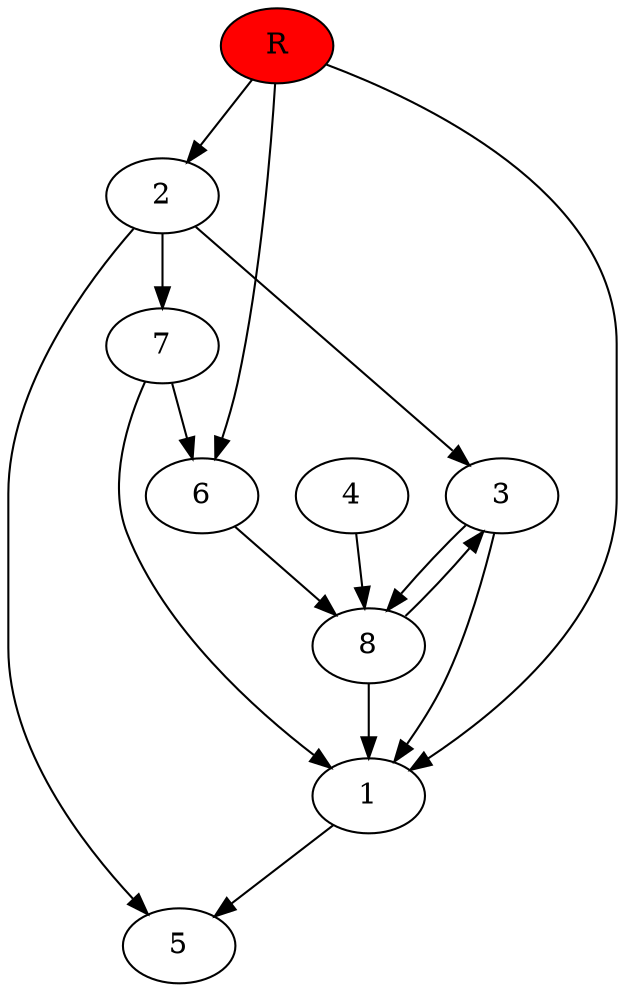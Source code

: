 digraph prb27693 {
	1
	2
	3
	4
	5
	6
	7
	8
	R [fillcolor="#ff0000" style=filled]
	1 -> 5
	2 -> 3
	2 -> 5
	2 -> 7
	3 -> 1
	3 -> 8
	4 -> 8
	6 -> 8
	7 -> 1
	7 -> 6
	8 -> 1
	8 -> 3
	R -> 1
	R -> 2
	R -> 6
}
